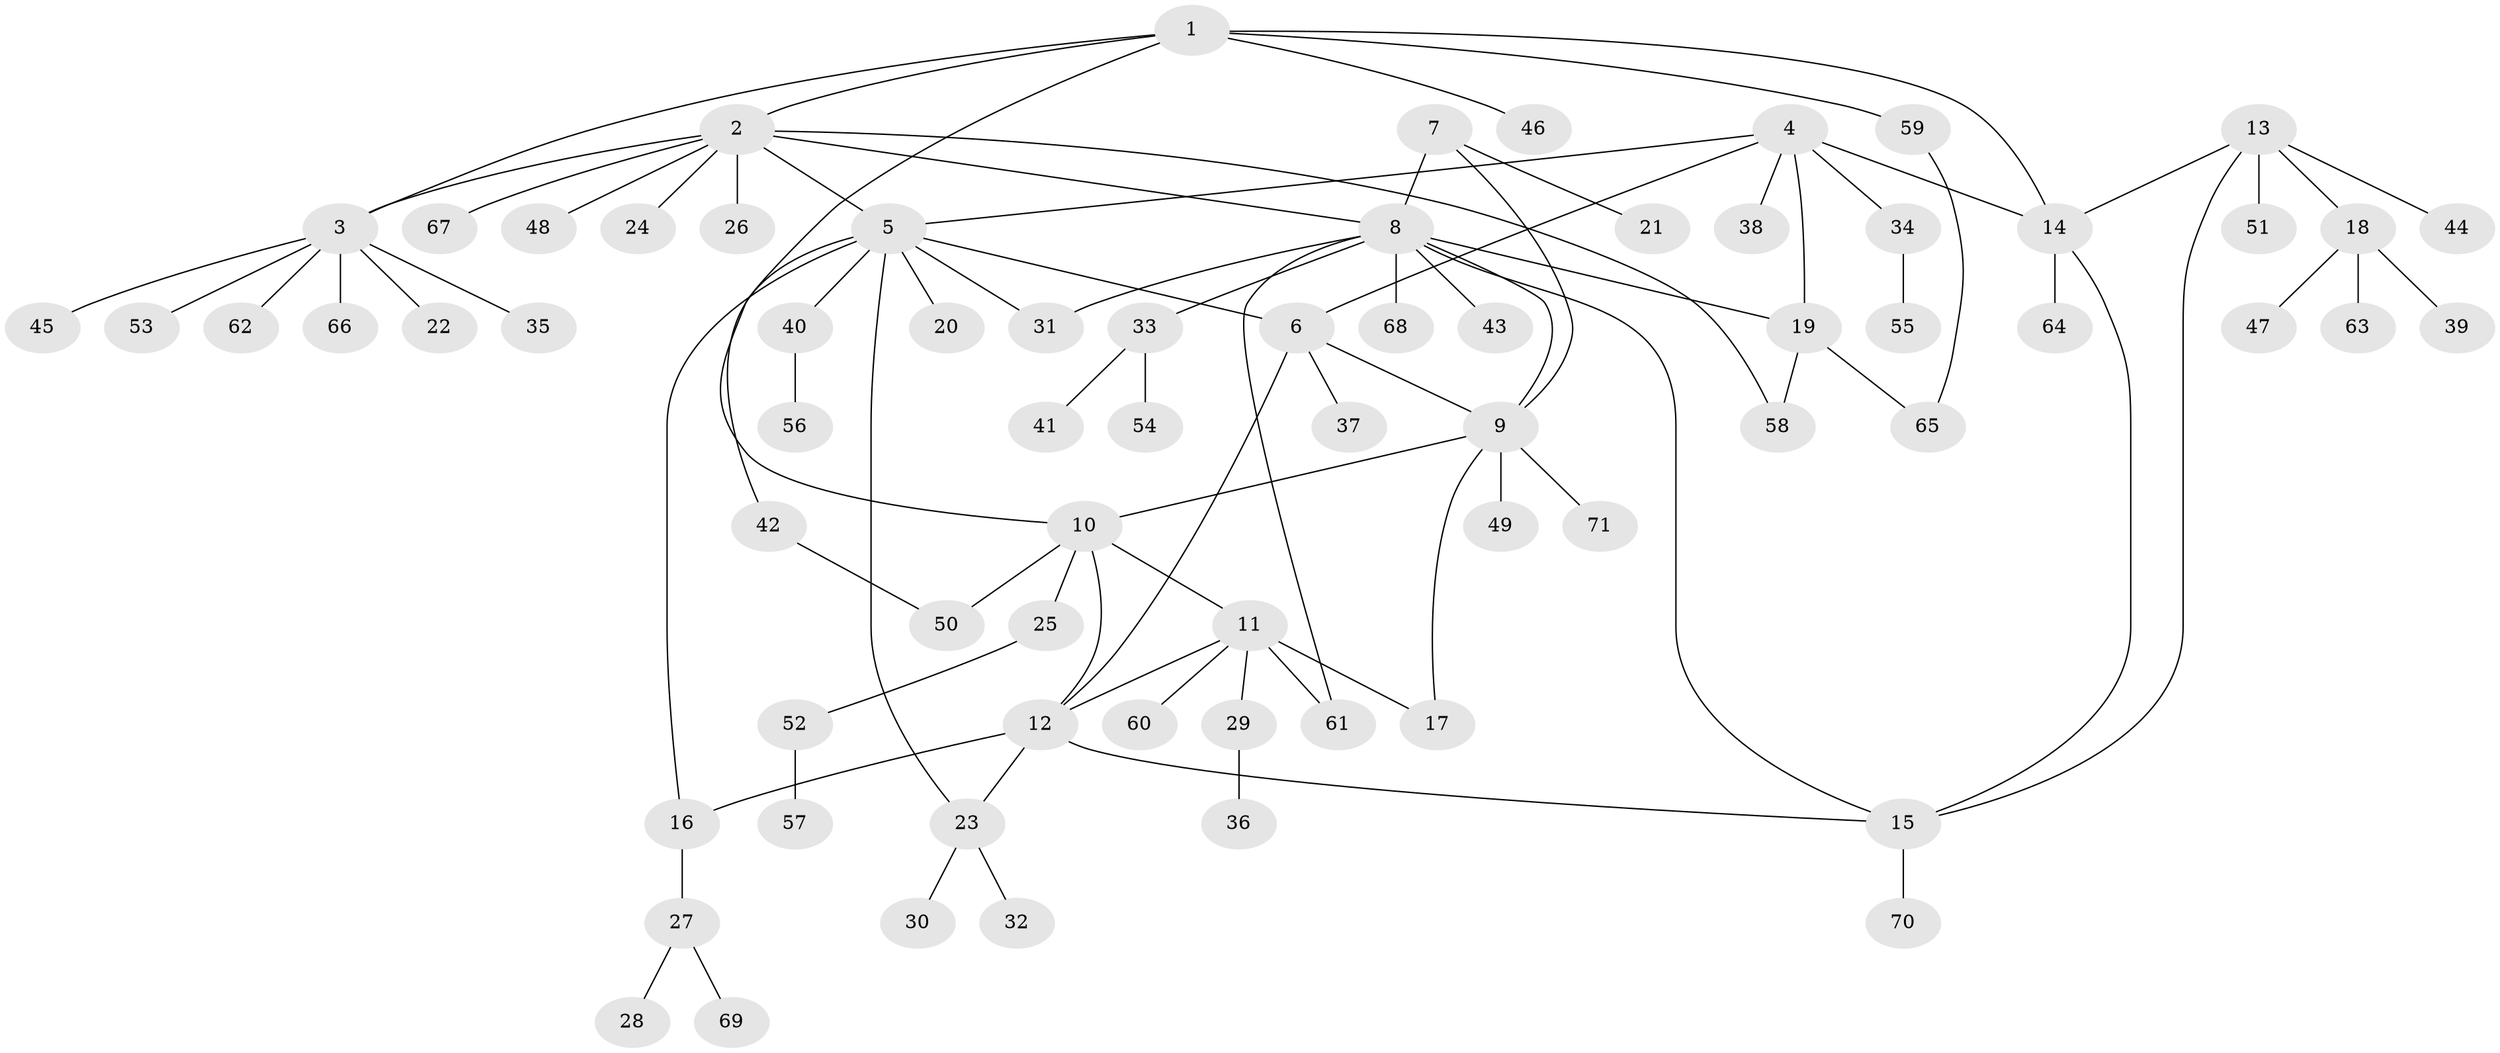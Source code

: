 // Generated by graph-tools (version 1.1) at 2025/50/03/09/25 03:50:42]
// undirected, 71 vertices, 90 edges
graph export_dot {
graph [start="1"]
  node [color=gray90,style=filled];
  1;
  2;
  3;
  4;
  5;
  6;
  7;
  8;
  9;
  10;
  11;
  12;
  13;
  14;
  15;
  16;
  17;
  18;
  19;
  20;
  21;
  22;
  23;
  24;
  25;
  26;
  27;
  28;
  29;
  30;
  31;
  32;
  33;
  34;
  35;
  36;
  37;
  38;
  39;
  40;
  41;
  42;
  43;
  44;
  45;
  46;
  47;
  48;
  49;
  50;
  51;
  52;
  53;
  54;
  55;
  56;
  57;
  58;
  59;
  60;
  61;
  62;
  63;
  64;
  65;
  66;
  67;
  68;
  69;
  70;
  71;
  1 -- 2;
  1 -- 3;
  1 -- 10;
  1 -- 14;
  1 -- 46;
  1 -- 59;
  2 -- 3;
  2 -- 5;
  2 -- 8;
  2 -- 24;
  2 -- 26;
  2 -- 48;
  2 -- 58;
  2 -- 67;
  3 -- 22;
  3 -- 35;
  3 -- 45;
  3 -- 53;
  3 -- 62;
  3 -- 66;
  4 -- 5;
  4 -- 6;
  4 -- 14;
  4 -- 19;
  4 -- 34;
  4 -- 38;
  5 -- 6;
  5 -- 16;
  5 -- 20;
  5 -- 23;
  5 -- 31;
  5 -- 40;
  5 -- 42;
  6 -- 9;
  6 -- 12;
  6 -- 37;
  7 -- 8;
  7 -- 9;
  7 -- 21;
  8 -- 9;
  8 -- 15;
  8 -- 19;
  8 -- 31;
  8 -- 33;
  8 -- 43;
  8 -- 61;
  8 -- 68;
  9 -- 10;
  9 -- 17;
  9 -- 49;
  9 -- 71;
  10 -- 11;
  10 -- 12;
  10 -- 25;
  10 -- 50;
  11 -- 12;
  11 -- 17;
  11 -- 29;
  11 -- 60;
  11 -- 61;
  12 -- 15;
  12 -- 16;
  12 -- 23;
  13 -- 14;
  13 -- 15;
  13 -- 18;
  13 -- 44;
  13 -- 51;
  14 -- 15;
  14 -- 64;
  15 -- 70;
  16 -- 27;
  18 -- 39;
  18 -- 47;
  18 -- 63;
  19 -- 58;
  19 -- 65;
  23 -- 30;
  23 -- 32;
  25 -- 52;
  27 -- 28;
  27 -- 69;
  29 -- 36;
  33 -- 41;
  33 -- 54;
  34 -- 55;
  40 -- 56;
  42 -- 50;
  52 -- 57;
  59 -- 65;
}

